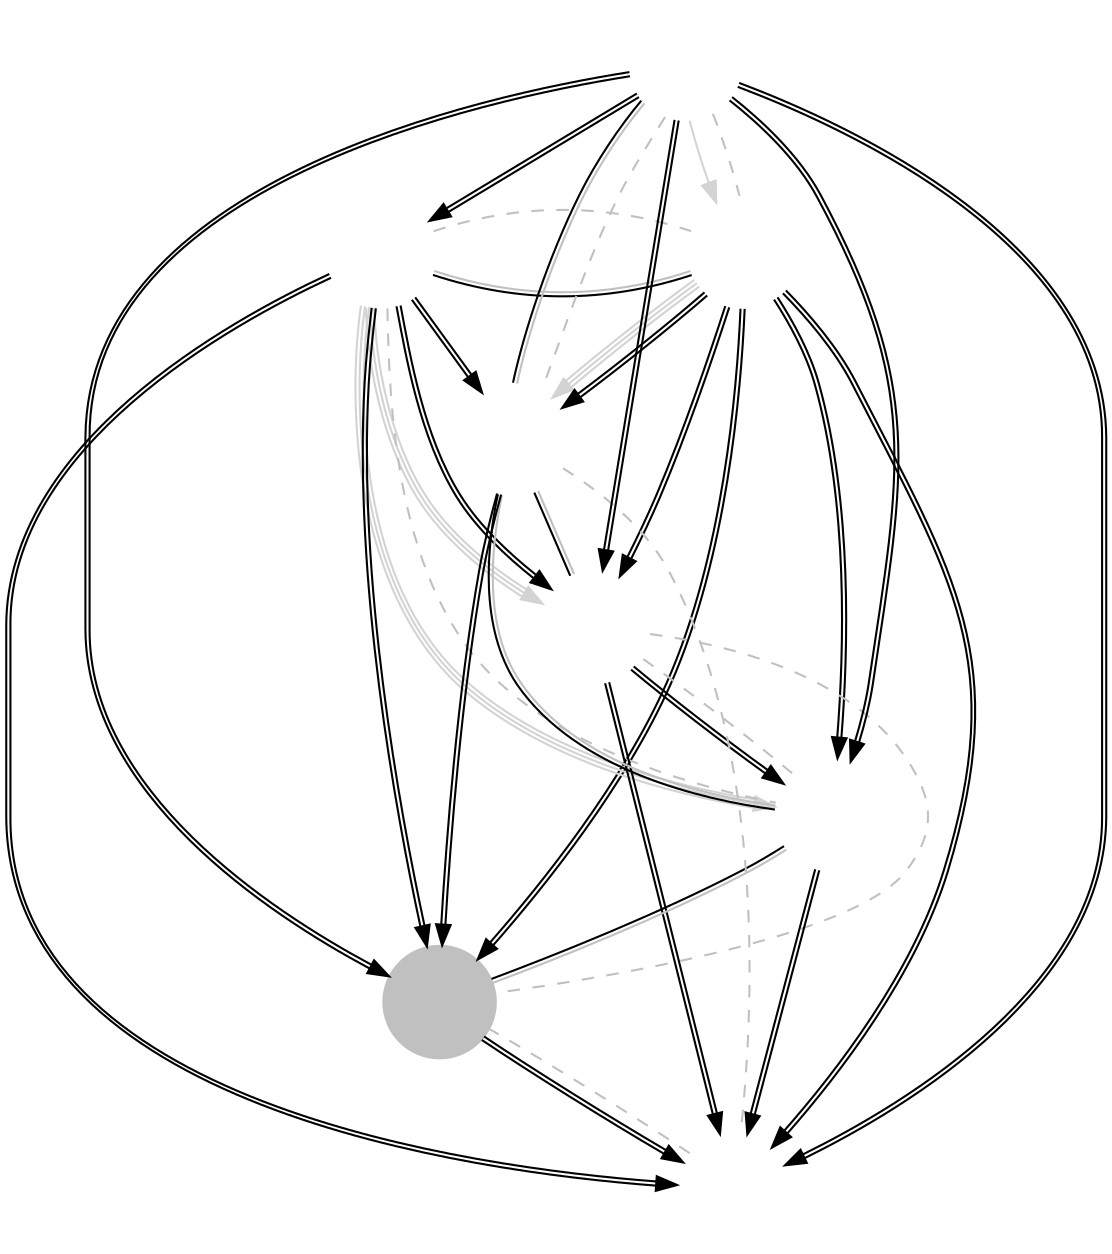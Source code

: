 // vim: set ts=5 sw=5:
digraph CN {
	node [shape=circle fixedsize=true width=.75 label="" color="white"];
	imagepath="logos/";
	CE	[ image="ce.png" ]
	eStar	[ image="estar-gaming.png" ]
	RPG	[ image="rpg.png" ]
	SOA	[ image="start-over-again.png" ]
	HL	[ image="hots-lady.png" ]
	SPT	[ image="super-perfect-team.png" ]
	KT	[ image="kt.png" style="filled" color="gray" ]
	WKG	[ image="wkg.png" ]

	/* Phase 1 Aggregates */
//	CE	->	eStar	[ color="lightgray:lightgray:lightgray" ]
//	CE	->	RPG	[ color="lightgray:lightgray" ]
//	CE	->	SOA	[ color="lightgray:lightgray:lightgray" ]
	CE	->	HL	[ color="lightgray:lightgray:lightgray" ]
	SPT	->	CE	[ color="lightgray" ]
	eStar	->	RPG	[ color="lightgray:lightgray:lightgray" ]
	eStar	->	SOA	[ color="lightgray:lightgray:lightgray" ]
//	eStar	->	HL	[ color="lightgray:lightgray:lightgray" ]
//	eStar	->	SPT	[ color="lightgray:lightgray" ]
//	RPG	->	SOA	[ color="lightgray:lightgray:lightgray" ]
//	HL	->	RPG	[ color="lightgray:lightgray" ]
//	SPT	->	RPG	[ color="lightgray:lightgray:lightgray" ]
//	HL	->	SOA	[ color="lightgray:lightgray:lightgray" ]
//	SPT	->	SOA	[ color="lightgray:lightgray" ]
//	SPT	->	HL	[ color="lightgray:lightgray" ]
	
	/* Round 1 - 1 */
	KT	->	WKG	[ color="black:black" ]
	RPG	->	SOA	[ color="black:black" ]
	eStar	->	CE	[ color="black:gray" dir="none" constraint="false" ]
	SPT	->	HL	[ color="black:gray" dir="none" constraint="false" ]
	SPT	->	WKG	[ color="black:black" ]
	HL	->	SOA	[ color="black:gray" dir="none" constraint="false" ]
	eStar	->	KT	[ color="black:black" ]
	CE	->	RPG	[ color="black:black" ]
	SPT	->	KT	[ color="black:black" ]
	eStar	->	RPG	[ color="black:black" ]
	CE	->	HL	[ color="black:black" ]
	SOA	->	WKG	[ color="black:black" ]

	/* Round 1 - 2 */
	HL	->	RPG	[ color="black:gray" dir="none" contraint="false" ]
	SOA	->	KT	[ color="black:gray" dir="none" contraint="false" ]
	CE	->	WKG	[ color="black:black" ]
	SPT	->	eStar	[ color="black:black" ]
	eStar	->	HL	[ color="black:black" ]
	RPG	->	WKG	[ color="black:black" ]
	SPT	->	SOA	[ color="black:black" ]
	CE	->	KT	[ color="black:black" ]
	CE	->	SOA	[ color="black:black" ]
	SPT	->	RPG	[ color="black:black" ]
	eStar	->	WKG	[ color="black:black" ]
	HL	->	KT	[ color="black:black" ]

	edge [ color="gray" dir="none" constraint="false" style="dashed"]

	/* Round 1 - 3 */
	HL	->	WKG
	eStar	->	SOA
	RPG	->	KT
	SPT	->	CE

	/* Round 2 - 1 */
	WKG	->	KT
	SOA	->	RPG
	eStar	->	CE
	SPT	->	HL

}
